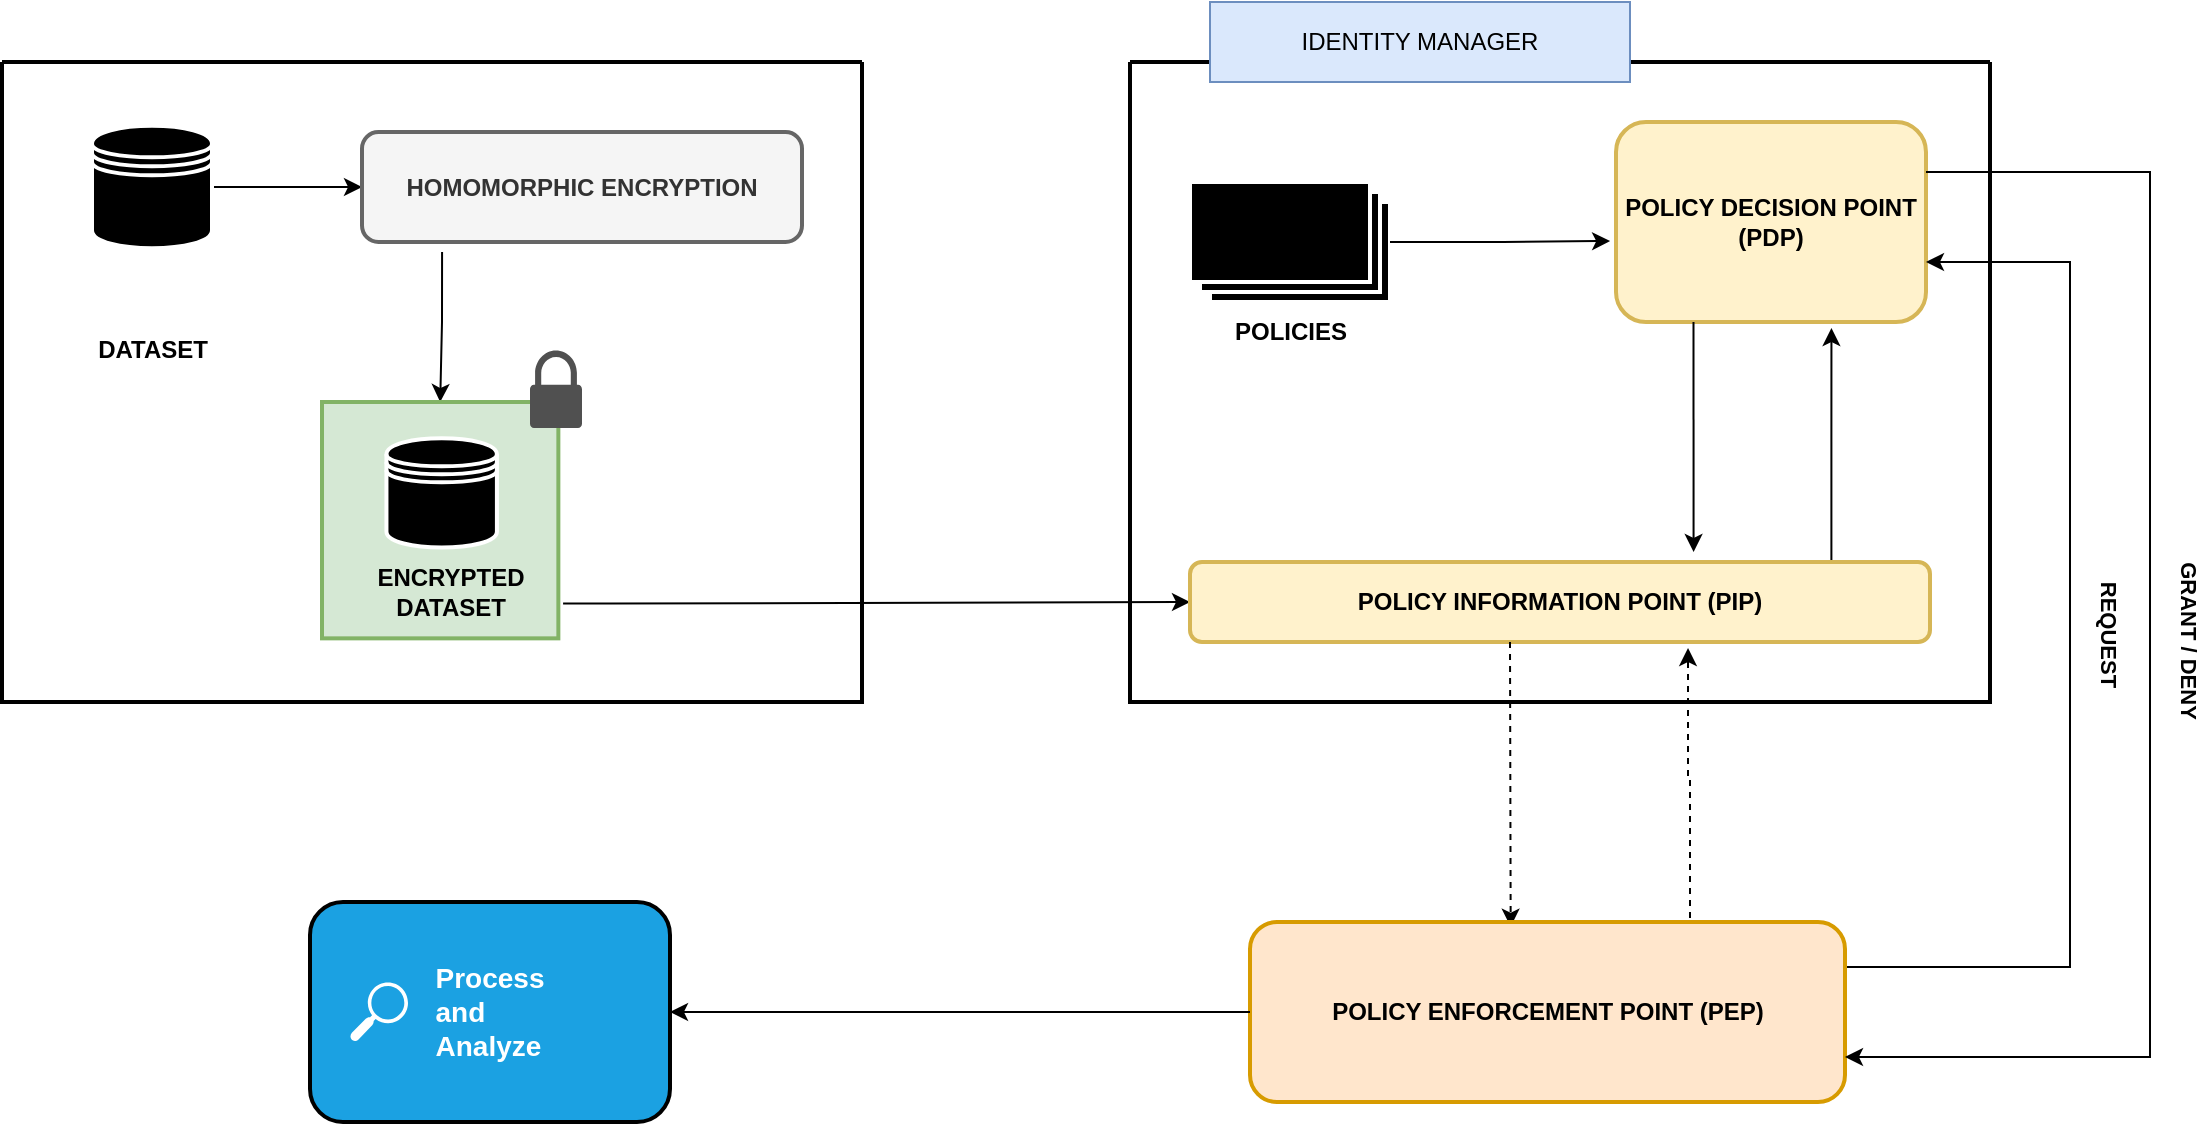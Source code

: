 <mxfile version="22.1.16" type="github">
  <diagram name="Page-1" id="MlF_dzwxMxhkYbkUneEa">
    <mxGraphModel dx="1323" dy="917" grid="1" gridSize="10" guides="1" tooltips="1" connect="1" arrows="1" fold="1" page="1" pageScale="1" pageWidth="1920" pageHeight="1200" background="#ffffff" math="0" shadow="0">
      <root>
        <mxCell id="0" />
        <mxCell id="1" parent="0" />
        <mxCell id="712ERAdk77Vl7Lxlt1qB-10" value="" style="swimlane;startSize=0;fillColor=#000000;strokeColor=default;strokeWidth=2;fontColor=#000000;" parent="1" vertex="1">
          <mxGeometry x="76" y="200" width="430" height="320" as="geometry" />
        </mxCell>
        <mxCell id="712ERAdk77Vl7Lxlt1qB-25" style="edgeStyle=orthogonalEdgeStyle;rounded=0;orthogonalLoop=1;jettySize=auto;html=1;strokeColor=default;fontColor=#000000;exitX=0.182;exitY=1.091;exitDx=0;exitDy=0;exitPerimeter=0;" parent="712ERAdk77Vl7Lxlt1qB-10" source="712ERAdk77Vl7Lxlt1qB-17" target="712ERAdk77Vl7Lxlt1qB-22" edge="1">
          <mxGeometry relative="1" as="geometry" />
        </mxCell>
        <mxCell id="712ERAdk77Vl7Lxlt1qB-26" style="edgeStyle=orthogonalEdgeStyle;rounded=0;orthogonalLoop=1;jettySize=auto;html=1;entryX=0;entryY=0.5;entryDx=0;entryDy=0;strokeColor=default;fontColor=#000000;" parent="712ERAdk77Vl7Lxlt1qB-10" source="712ERAdk77Vl7Lxlt1qB-12" target="712ERAdk77Vl7Lxlt1qB-17" edge="1">
          <mxGeometry relative="1" as="geometry" />
        </mxCell>
        <mxCell id="712ERAdk77Vl7Lxlt1qB-16" value="&lt;font&gt;&lt;b&gt;HOMOMORPHIC ENCRPTION&lt;/b&gt;&lt;br&gt;&lt;/font&gt;" style="text;html=1;align=center;verticalAlign=middle;resizable=0;points=[];autosize=1;strokeColor=none;fillColor=none;fontColor=#000000;" parent="712ERAdk77Vl7Lxlt1qB-10" vertex="1">
          <mxGeometry x="195" y="48.75" width="190" height="30" as="geometry" />
        </mxCell>
        <mxCell id="712ERAdk77Vl7Lxlt1qB-17" value="&lt;b&gt;HOMOMORPHIC ENCRYPTION&lt;/b&gt;" style="rounded=1;whiteSpace=wrap;html=1;strokeWidth=2;fontColor=#333333;fillColor=#f5f5f5;strokeColor=#666666;" parent="712ERAdk77Vl7Lxlt1qB-10" vertex="1">
          <mxGeometry x="180" y="35" width="220" height="55" as="geometry" />
        </mxCell>
        <mxCell id="712ERAdk77Vl7Lxlt1qB-12" value="" style="shape=datastore;whiteSpace=wrap;html=1;fillColor=#000000;strokeColor=#FFFFFF;strokeWidth=2;fontColor=#000000;" parent="712ERAdk77Vl7Lxlt1qB-10" vertex="1">
          <mxGeometry x="45" y="31.89" width="60" height="61.224" as="geometry" />
        </mxCell>
        <mxCell id="712ERAdk77Vl7Lxlt1qB-13" value="&lt;div&gt;&lt;b&gt;DATASET&lt;/b&gt;&lt;/div&gt;" style="text;html=1;align=center;verticalAlign=middle;resizable=0;points=[];autosize=1;strokeColor=none;fillColor=none;fontColor=#000000;" parent="712ERAdk77Vl7Lxlt1qB-10" vertex="1">
          <mxGeometry x="35" y="129.388" width="80" height="30" as="geometry" />
        </mxCell>
        <mxCell id="9P9yUoY3Di7MT4rerMMI-18" value="" style="group" parent="712ERAdk77Vl7Lxlt1qB-10" vertex="1" connectable="0">
          <mxGeometry x="160" y="140" width="145" height="150" as="geometry" />
        </mxCell>
        <mxCell id="712ERAdk77Vl7Lxlt1qB-22" value="" style="whiteSpace=wrap;html=1;aspect=fixed;fillColor=#d5e8d4;strokeColor=#82b366;strokeWidth=2;" parent="9P9yUoY3Di7MT4rerMMI-18" vertex="1">
          <mxGeometry y="30" width="118.182" height="118.182" as="geometry" />
        </mxCell>
        <mxCell id="712ERAdk77Vl7Lxlt1qB-19" value="" style="group;fontColor=#000000;" parent="9P9yUoY3Di7MT4rerMMI-18" vertex="1" connectable="0">
          <mxGeometry x="18.413" y="48.182" width="126.587" height="131.818" as="geometry" />
        </mxCell>
        <mxCell id="712ERAdk77Vl7Lxlt1qB-20" value="" style="shape=datastore;whiteSpace=wrap;html=1;fillColor=#000000;strokeColor=#FFFFFF;strokeWidth=2;fontColor=#000000;" parent="712ERAdk77Vl7Lxlt1qB-19" vertex="1">
          <mxGeometry x="13.81" width="55.238" height="54.545" as="geometry" />
        </mxCell>
        <mxCell id="712ERAdk77Vl7Lxlt1qB-21" value="&lt;b&gt;ENCRYPTED&lt;/b&gt;&lt;div&gt;&lt;b&gt;DATASET&lt;/b&gt;&lt;/div&gt;" style="text;html=1;align=center;verticalAlign=middle;resizable=0;points=[];autosize=1;strokeColor=none;fillColor=none;fontColor=#000000;" parent="712ERAdk77Vl7Lxlt1qB-19" vertex="1">
          <mxGeometry x="-4.603" y="57.273" width="100" height="40" as="geometry" />
        </mxCell>
        <mxCell id="712ERAdk77Vl7Lxlt1qB-57" style="edgeStyle=orthogonalEdgeStyle;rounded=0;orthogonalLoop=1;jettySize=auto;html=1;exitX=1.02;exitY=0.852;exitDx=0;exitDy=0;entryX=0;entryY=0.5;entryDx=0;entryDy=0;strokeColor=default;fontColor=#000000;exitPerimeter=0;" parent="712ERAdk77Vl7Lxlt1qB-10" target="712ERAdk77Vl7Lxlt1qB-55" edge="1">
          <mxGeometry relative="1" as="geometry">
            <Array as="points">
              <mxPoint x="304" y="271" />
              <mxPoint x="474" y="270" />
            </Array>
            <mxPoint x="280.545" y="270.751" as="sourcePoint" />
            <mxPoint x="594.0" y="60.06" as="targetPoint" />
          </mxGeometry>
        </mxCell>
        <mxCell id="WExa6QN-3f2ECs_styrt-5" style="edgeStyle=orthogonalEdgeStyle;rounded=0;orthogonalLoop=1;jettySize=auto;html=1;entryX=0.5;entryY=1;entryDx=0;entryDy=0;strokeColor=#FFFFFF;fontColor=#000000;" parent="1" edge="1">
          <mxGeometry relative="1" as="geometry">
            <mxPoint x="829" y="500" as="targetPoint" />
            <mxPoint x="829" y="560" as="sourcePoint" />
          </mxGeometry>
        </mxCell>
        <mxCell id="712ERAdk77Vl7Lxlt1qB-40" value="" style="swimlane;startSize=0;fillColor=none;strokeColor=default;strokeWidth=2;fontColor=#000000;" parent="1" vertex="1">
          <mxGeometry x="640" y="200" width="430" height="320" as="geometry" />
        </mxCell>
        <mxCell id="712ERAdk77Vl7Lxlt1qB-54" value="&lt;b&gt;&lt;font&gt;POLICY DECISION POINT (PDP)&lt;/font&gt;&lt;br&gt;&lt;/b&gt;" style="rounded=1;whiteSpace=wrap;html=1;fillColor=#fff2cc;strokeColor=#d6b656;strokeWidth=2;" parent="712ERAdk77Vl7Lxlt1qB-40" vertex="1">
          <mxGeometry x="243" y="30" width="155" height="100" as="geometry" />
        </mxCell>
        <mxCell id="WExa6QN-3f2ECs_styrt-4" style="edgeStyle=orthogonalEdgeStyle;rounded=0;orthogonalLoop=1;jettySize=auto;html=1;strokeColor=default;fontColor=#000000;entryX=0.695;entryY=1.03;entryDx=0;entryDy=0;entryPerimeter=0;" parent="712ERAdk77Vl7Lxlt1qB-40" source="712ERAdk77Vl7Lxlt1qB-55" target="712ERAdk77Vl7Lxlt1qB-54" edge="1">
          <mxGeometry relative="1" as="geometry">
            <Array as="points">
              <mxPoint x="350" y="190" />
            </Array>
            <mxPoint x="350" y="150" as="targetPoint" />
          </mxGeometry>
        </mxCell>
        <mxCell id="712ERAdk77Vl7Lxlt1qB-7" value="" style="verticalLabelPosition=bottom;verticalAlign=top;html=1;shape=mxgraph.basic.layered_rect;dx=10;outlineConnect=0;whiteSpace=wrap;fillColor=#000000;strokeWidth=2;strokeColor=#FFFFFF;fontColor=#000000;" parent="712ERAdk77Vl7Lxlt1qB-40" vertex="1">
          <mxGeometry x="30" y="60" width="100" height="60" as="geometry" />
        </mxCell>
        <mxCell id="712ERAdk77Vl7Lxlt1qB-27" value="&lt;b&gt;&lt;font&gt;POLICIES&lt;/font&gt;&lt;/b&gt;" style="text;html=1;align=center;verticalAlign=middle;resizable=0;points=[];autosize=1;strokeColor=none;fillColor=none;fontColor=#000000;" parent="712ERAdk77Vl7Lxlt1qB-40" vertex="1">
          <mxGeometry x="40" y="120" width="80" height="30" as="geometry" />
        </mxCell>
        <mxCell id="712ERAdk77Vl7Lxlt1qB-55" value="&lt;b&gt;&lt;font&gt;POLICY INFORMATION POINT (PIP)&lt;/font&gt;&lt;br&gt;&lt;/b&gt;" style="rounded=1;whiteSpace=wrap;html=1;fillColor=#fff2cc;strokeColor=#d6b656;strokeWidth=2;" parent="712ERAdk77Vl7Lxlt1qB-40" vertex="1">
          <mxGeometry x="30" y="250" width="370" height="40" as="geometry" />
        </mxCell>
        <mxCell id="712ERAdk77Vl7Lxlt1qB-59" style="edgeStyle=orthogonalEdgeStyle;rounded=0;orthogonalLoop=1;jettySize=auto;html=1;exitX=0.25;exitY=1;exitDx=0;exitDy=0;strokeColor=default;fontColor=#000000;" parent="712ERAdk77Vl7Lxlt1qB-40" source="712ERAdk77Vl7Lxlt1qB-54" edge="1">
          <mxGeometry relative="1" as="geometry">
            <mxPoint x="282" y="245" as="targetPoint" />
            <Array as="points">
              <mxPoint x="282" y="245" />
            </Array>
          </mxGeometry>
        </mxCell>
        <mxCell id="7SF1eYrAgMg-sl8dBEX--2" style="edgeStyle=orthogonalEdgeStyle;rounded=0;orthogonalLoop=1;jettySize=auto;html=1;entryX=-0.019;entryY=0.595;entryDx=0;entryDy=0;entryPerimeter=0;" parent="712ERAdk77Vl7Lxlt1qB-40" source="712ERAdk77Vl7Lxlt1qB-7" target="712ERAdk77Vl7Lxlt1qB-54" edge="1">
          <mxGeometry relative="1" as="geometry" />
        </mxCell>
        <mxCell id="LEUf3I3y599Kz-rE0oEb-1" style="edgeStyle=orthogonalEdgeStyle;rounded=0;orthogonalLoop=1;jettySize=auto;html=1;entryX=0.186;entryY=0.026;entryDx=0;entryDy=0;entryPerimeter=0;dashed=1;" edge="1" parent="712ERAdk77Vl7Lxlt1qB-40">
          <mxGeometry relative="1" as="geometry">
            <mxPoint x="190" y="290" as="sourcePoint" />
            <mxPoint x="190.335" y="432.34" as="targetPoint" />
            <Array as="points">
              <mxPoint x="191" y="290" />
            </Array>
          </mxGeometry>
        </mxCell>
        <mxCell id="LEUf3I3y599Kz-rE0oEb-2" style="edgeStyle=orthogonalEdgeStyle;rounded=0;orthogonalLoop=1;jettySize=auto;html=1;entryX=0.673;entryY=1.075;entryDx=0;entryDy=0;entryPerimeter=0;dashed=1;" edge="1" parent="712ERAdk77Vl7Lxlt1qB-40" target="712ERAdk77Vl7Lxlt1qB-55">
          <mxGeometry relative="1" as="geometry">
            <mxPoint x="280" y="428" as="sourcePoint" />
            <mxPoint x="280.0" y="298.0" as="targetPoint" />
            <Array as="points">
              <mxPoint x="279" y="359" />
            </Array>
          </mxGeometry>
        </mxCell>
        <mxCell id="LEUf3I3y599Kz-rE0oEb-8" value="IDENTITY MANAGER" style="rounded=0;whiteSpace=wrap;html=1;fillColor=#dae8fc;strokeColor=#6c8ebf;" vertex="1" parent="712ERAdk77Vl7Lxlt1qB-40">
          <mxGeometry x="40" y="-30" width="210" height="40" as="geometry" />
        </mxCell>
        <mxCell id="LEUf3I3y599Kz-rE0oEb-3" style="edgeStyle=orthogonalEdgeStyle;rounded=0;orthogonalLoop=1;jettySize=auto;html=1;exitX=1;exitY=0.25;exitDx=0;exitDy=0;" edge="1" parent="1" source="9P9yUoY3Di7MT4rerMMI-5">
          <mxGeometry relative="1" as="geometry">
            <mxPoint x="1038" y="300" as="targetPoint" />
            <Array as="points">
              <mxPoint x="1110" y="653" />
              <mxPoint x="1110" y="300" />
            </Array>
          </mxGeometry>
        </mxCell>
        <mxCell id="LEUf3I3y599Kz-rE0oEb-6" value="&lt;b&gt;REQUEST&lt;/b&gt;" style="edgeLabel;html=1;align=center;verticalAlign=middle;resizable=0;points=[];rotation=90;" vertex="1" connectable="0" parent="LEUf3I3y599Kz-rE0oEb-3">
          <mxGeometry x="-0.723" y="-2" relative="1" as="geometry">
            <mxPoint x="58" y="-169" as="offset" />
          </mxGeometry>
        </mxCell>
        <mxCell id="9P9yUoY3Di7MT4rerMMI-5" value="&lt;b&gt;&lt;font&gt;POLICY ENFORCEMENT POINT (PEP)&lt;/font&gt;&lt;br&gt;&lt;/b&gt;" style="rounded=1;whiteSpace=wrap;html=1;fillColor=#ffe6cc;strokeColor=#d79b00;strokeWidth=2;rotation=0;" parent="1" vertex="1">
          <mxGeometry x="700" y="630" width="297.5" height="90" as="geometry" />
        </mxCell>
        <mxCell id="9P9yUoY3Di7MT4rerMMI-13" value="&lt;div align=&quot;left&quot;&gt;&lt;blockquote&gt;&lt;blockquote&gt;&lt;div&gt;&lt;b&gt;&lt;font style=&quot;font-size: 14px;&quot;&gt;Process and Analyze&lt;/font&gt;&lt;/b&gt;&lt;br&gt;&lt;/div&gt;&lt;/blockquote&gt;&lt;/blockquote&gt;&lt;/div&gt;" style="rounded=1;whiteSpace=wrap;html=1;align=center;labelPosition=center;verticalLabelPosition=middle;verticalAlign=middle;fillColor=#1ba1e2;fontColor=#ffffff;strokeColor=#000000;strokeWidth=2;" parent="1" vertex="1">
          <mxGeometry x="230" y="620" width="180" height="110" as="geometry" />
        </mxCell>
        <mxCell id="9P9yUoY3Di7MT4rerMMI-15" value="" style="sketch=0;pointerEvents=1;shadow=0;dashed=0;html=1;strokeColor=none;fillColor=#505050;labelPosition=center;verticalLabelPosition=bottom;verticalAlign=top;outlineConnect=0;align=center;shape=mxgraph.office.security.lock_protected;" parent="1" vertex="1">
          <mxGeometry x="340" y="344.22" width="26" height="38.78" as="geometry" />
        </mxCell>
        <mxCell id="9P9yUoY3Di7MT4rerMMI-20" value="" style="sketch=0;pointerEvents=1;shadow=0;dashed=0;html=1;strokeColor=none;fillColor=default;labelPosition=center;verticalLabelPosition=bottom;verticalAlign=top;outlineConnect=0;align=center;shape=mxgraph.office.concepts.search;" parent="1" vertex="1">
          <mxGeometry x="250" y="660.25" width="29" height="29.5" as="geometry" />
        </mxCell>
        <mxCell id="9P9yUoY3Di7MT4rerMMI-22" style="edgeStyle=orthogonalEdgeStyle;rounded=0;orthogonalLoop=1;jettySize=auto;html=1;entryX=1;entryY=0.5;entryDx=0;entryDy=0;" parent="1" source="9P9yUoY3Di7MT4rerMMI-5" target="9P9yUoY3Di7MT4rerMMI-13" edge="1">
          <mxGeometry relative="1" as="geometry" />
        </mxCell>
        <mxCell id="LEUf3I3y599Kz-rE0oEb-5" style="edgeStyle=orthogonalEdgeStyle;rounded=0;orthogonalLoop=1;jettySize=auto;html=1;entryX=1;entryY=0.75;entryDx=0;entryDy=0;exitX=1;exitY=0.25;exitDx=0;exitDy=0;" edge="1" parent="1" source="712ERAdk77Vl7Lxlt1qB-54" target="9P9yUoY3Di7MT4rerMMI-5">
          <mxGeometry relative="1" as="geometry">
            <Array as="points">
              <mxPoint x="1150" y="255" />
              <mxPoint x="1150" y="697" />
            </Array>
          </mxGeometry>
        </mxCell>
        <mxCell id="LEUf3I3y599Kz-rE0oEb-7" value="&lt;b&gt;GRANT / DENY&lt;/b&gt;" style="edgeLabel;html=1;align=center;verticalAlign=middle;resizable=0;points=[];rotation=90;" vertex="1" connectable="0" parent="LEUf3I3y599Kz-rE0oEb-5">
          <mxGeometry x="-0.005" y="-1" relative="1" as="geometry">
            <mxPoint x="21" y="-6" as="offset" />
          </mxGeometry>
        </mxCell>
      </root>
    </mxGraphModel>
  </diagram>
</mxfile>
